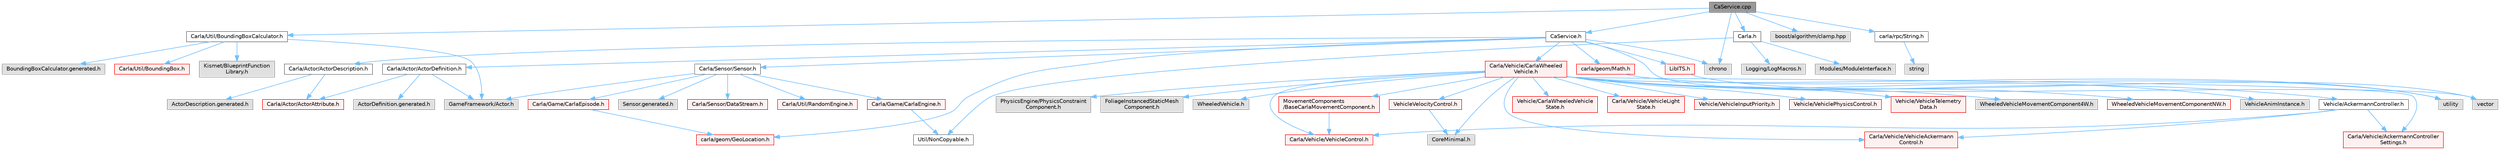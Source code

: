 digraph "CaService.cpp"
{
 // INTERACTIVE_SVG=YES
 // LATEX_PDF_SIZE
  bgcolor="transparent";
  edge [fontname=Helvetica,fontsize=10,labelfontname=Helvetica,labelfontsize=10];
  node [fontname=Helvetica,fontsize=10,shape=box,height=0.2,width=0.4];
  Node1 [id="Node000001",label="CaService.cpp",height=0.2,width=0.4,color="gray40", fillcolor="grey60", style="filled", fontcolor="black",tooltip=" "];
  Node1 -> Node2 [id="edge1_Node000001_Node000002",color="steelblue1",style="solid",tooltip=" "];
  Node2 [id="Node000002",label="Carla.h",height=0.2,width=0.4,color="grey40", fillcolor="white", style="filled",URL="$d7/d7d/Carla_8h.html",tooltip=" "];
  Node2 -> Node3 [id="edge2_Node000002_Node000003",color="steelblue1",style="solid",tooltip=" "];
  Node3 [id="Node000003",label="Util/NonCopyable.h",height=0.2,width=0.4,color="grey40", fillcolor="white", style="filled",URL="$d4/d57/Unreal_2CarlaUE4_2Plugins_2Carla_2Source_2Carla_2Util_2NonCopyable_8h.html",tooltip=" "];
  Node2 -> Node4 [id="edge3_Node000002_Node000004",color="steelblue1",style="solid",tooltip=" "];
  Node4 [id="Node000004",label="Logging/LogMacros.h",height=0.2,width=0.4,color="grey60", fillcolor="#E0E0E0", style="filled",tooltip=" "];
  Node2 -> Node5 [id="edge4_Node000002_Node000005",color="steelblue1",style="solid",tooltip=" "];
  Node5 [id="Node000005",label="Modules/ModuleInterface.h",height=0.2,width=0.4,color="grey60", fillcolor="#E0E0E0", style="filled",tooltip=" "];
  Node1 -> Node6 [id="edge5_Node000001_Node000006",color="steelblue1",style="solid",tooltip=" "];
  Node6 [id="Node000006",label="CaService.h",height=0.2,width=0.4,color="grey40", fillcolor="white", style="filled",URL="$df/dd8/CaService_8h.html",tooltip=" "];
  Node6 -> Node7 [id="edge6_Node000006_Node000007",color="steelblue1",style="solid",tooltip=" "];
  Node7 [id="Node000007",label="Carla/Sensor/Sensor.h",height=0.2,width=0.4,color="grey40", fillcolor="white", style="filled",URL="$d7/d7d/Unreal_2CarlaUE4_2Plugins_2Carla_2Source_2Carla_2Sensor_2Sensor_8h.html",tooltip=" "];
  Node7 -> Node8 [id="edge7_Node000007_Node000008",color="steelblue1",style="solid",tooltip=" "];
  Node8 [id="Node000008",label="Carla/Game/CarlaEpisode.h",height=0.2,width=0.4,color="red", fillcolor="#FFF0F0", style="filled",URL="$de/db8/CarlaEpisode_8h.html",tooltip=" "];
  Node8 -> Node117 [id="edge8_Node000008_Node000117",color="steelblue1",style="solid",tooltip=" "];
  Node117 [id="Node000117",label="carla/geom/GeoLocation.h",height=0.2,width=0.4,color="red", fillcolor="#FFF0F0", style="filled",URL="$d7/d86/GeoLocation_8h.html",tooltip=" "];
  Node7 -> Node82 [id="edge9_Node000007_Node000082",color="steelblue1",style="solid",tooltip=" "];
  Node82 [id="Node000082",label="Carla/Sensor/DataStream.h",height=0.2,width=0.4,color="red", fillcolor="#FFF0F0", style="filled",URL="$da/dd9/DataStream_8h.html",tooltip=" "];
  Node7 -> Node330 [id="edge10_Node000007_Node000330",color="steelblue1",style="solid",tooltip=" "];
  Node330 [id="Node000330",label="Carla/Util/RandomEngine.h",height=0.2,width=0.4,color="red", fillcolor="#FFF0F0", style="filled",URL="$d6/daa/RandomEngine_8h.html",tooltip=" "];
  Node7 -> Node333 [id="edge11_Node000007_Node000333",color="steelblue1",style="solid",tooltip=" "];
  Node333 [id="Node000333",label="Carla/Game/CarlaEngine.h",height=0.2,width=0.4,color="red", fillcolor="#FFF0F0", style="filled",URL="$d0/d11/CarlaEngine_8h.html",tooltip=" "];
  Node333 -> Node3 [id="edge12_Node000333_Node000003",color="steelblue1",style="solid",tooltip=" "];
  Node7 -> Node17 [id="edge13_Node000007_Node000017",color="steelblue1",style="solid",tooltip=" "];
  Node17 [id="Node000017",label="GameFramework/Actor.h",height=0.2,width=0.4,color="grey60", fillcolor="#E0E0E0", style="filled",tooltip=" "];
  Node7 -> Node338 [id="edge14_Node000007_Node000338",color="steelblue1",style="solid",tooltip=" "];
  Node338 [id="Node000338",label="Sensor.generated.h",height=0.2,width=0.4,color="grey60", fillcolor="#E0E0E0", style="filled",tooltip=" "];
  Node6 -> Node10 [id="edge15_Node000006_Node000010",color="steelblue1",style="solid",tooltip=" "];
  Node10 [id="Node000010",label="Carla/Actor/ActorDefinition.h",height=0.2,width=0.4,color="grey40", fillcolor="white", style="filled",URL="$d0/d65/Unreal_2CarlaUE4_2Plugins_2Carla_2Source_2Carla_2Actor_2ActorDefinition_8h.html",tooltip=" "];
  Node10 -> Node11 [id="edge16_Node000010_Node000011",color="steelblue1",style="solid",tooltip=" "];
  Node11 [id="Node000011",label="Carla/Actor/ActorAttribute.h",height=0.2,width=0.4,color="red", fillcolor="#FFF0F0", style="filled",URL="$d6/d1a/Unreal_2CarlaUE4_2Plugins_2Carla_2Source_2Carla_2Actor_2ActorAttribute_8h.html",tooltip=" "];
  Node10 -> Node17 [id="edge17_Node000010_Node000017",color="steelblue1",style="solid",tooltip=" "];
  Node10 -> Node18 [id="edge18_Node000010_Node000018",color="steelblue1",style="solid",tooltip=" "];
  Node18 [id="Node000018",label="ActorDefinition.generated.h",height=0.2,width=0.4,color="grey60", fillcolor="#E0E0E0", style="filled",tooltip=" "];
  Node6 -> Node19 [id="edge19_Node000006_Node000019",color="steelblue1",style="solid",tooltip=" "];
  Node19 [id="Node000019",label="Carla/Actor/ActorDescription.h",height=0.2,width=0.4,color="grey40", fillcolor="white", style="filled",URL="$d4/de6/Unreal_2CarlaUE4_2Plugins_2Carla_2Source_2Carla_2Actor_2ActorDescription_8h.html",tooltip=" "];
  Node19 -> Node11 [id="edge20_Node000019_Node000011",color="steelblue1",style="solid",tooltip=" "];
  Node19 -> Node20 [id="edge21_Node000019_Node000020",color="steelblue1",style="solid",tooltip=" "];
  Node20 [id="Node000020",label="ActorDescription.generated.h",height=0.2,width=0.4,color="grey60", fillcolor="#E0E0E0", style="filled",tooltip=" "];
  Node6 -> Node169 [id="edge22_Node000006_Node000169",color="steelblue1",style="solid",tooltip=" "];
  Node169 [id="Node000169",label="Carla/Vehicle/CarlaWheeled\lVehicle.h",height=0.2,width=0.4,color="red", fillcolor="#FFF0F0", style="filled",URL="$d3/d00/CarlaWheeledVehicle_8h.html",tooltip=" "];
  Node169 -> Node170 [id="edge23_Node000169_Node000170",color="steelblue1",style="solid",tooltip=" "];
  Node170 [id="Node000170",label="WheeledVehicle.h",height=0.2,width=0.4,color="grey60", fillcolor="#E0E0E0", style="filled",tooltip=" "];
  Node169 -> Node171 [id="edge24_Node000169_Node000171",color="steelblue1",style="solid",tooltip=" "];
  Node171 [id="Node000171",label="Vehicle/AckermannController.h",height=0.2,width=0.4,color="grey40", fillcolor="white", style="filled",URL="$d0/d4d/AckermannController_8h.html",tooltip=" "];
  Node171 -> Node68 [id="edge25_Node000171_Node000068",color="steelblue1",style="solid",tooltip=" "];
  Node68 [id="Node000068",label="Carla/Vehicle/AckermannController\lSettings.h",height=0.2,width=0.4,color="red", fillcolor="#FFF0F0", style="filled",URL="$df/d92/Unreal_2CarlaUE4_2Plugins_2Carla_2Source_2Carla_2Vehicle_2AckermannControllerSettings_8h.html",tooltip=" "];
  Node171 -> Node70 [id="edge26_Node000171_Node000070",color="steelblue1",style="solid",tooltip=" "];
  Node70 [id="Node000070",label="Carla/Vehicle/VehicleAckermann\lControl.h",height=0.2,width=0.4,color="red", fillcolor="#FFF0F0", style="filled",URL="$d7/d1a/Unreal_2CarlaUE4_2Plugins_2Carla_2Source_2Carla_2Vehicle_2VehicleAckermannControl_8h.html",tooltip=" "];
  Node171 -> Node72 [id="edge27_Node000171_Node000072",color="steelblue1",style="solid",tooltip=" "];
  Node72 [id="Node000072",label="Carla/Vehicle/VehicleControl.h",height=0.2,width=0.4,color="red", fillcolor="#FFF0F0", style="filled",URL="$d4/dbd/Unreal_2CarlaUE4_2Plugins_2Carla_2Source_2Carla_2Vehicle_2VehicleControl_8h.html",tooltip=" "];
  Node169 -> Node68 [id="edge28_Node000169_Node000068",color="steelblue1",style="solid",tooltip=" "];
  Node169 -> Node172 [id="edge29_Node000169_Node000172",color="steelblue1",style="solid",tooltip=" "];
  Node172 [id="Node000172",label="Vehicle/CarlaWheeledVehicle\lState.h",height=0.2,width=0.4,color="red", fillcolor="#FFF0F0", style="filled",URL="$d7/dab/CarlaWheeledVehicleState_8h.html",tooltip=" "];
  Node169 -> Node70 [id="edge30_Node000169_Node000070",color="steelblue1",style="solid",tooltip=" "];
  Node169 -> Node72 [id="edge31_Node000169_Node000072",color="steelblue1",style="solid",tooltip=" "];
  Node169 -> Node74 [id="edge32_Node000169_Node000074",color="steelblue1",style="solid",tooltip=" "];
  Node74 [id="Node000074",label="Carla/Vehicle/VehicleLight\lState.h",height=0.2,width=0.4,color="red", fillcolor="#FFF0F0", style="filled",URL="$d6/d6c/Unreal_2CarlaUE4_2Plugins_2Carla_2Source_2Carla_2Vehicle_2VehicleLightState_8h.html",tooltip=" "];
  Node169 -> Node76 [id="edge33_Node000169_Node000076",color="steelblue1",style="solid",tooltip=" "];
  Node76 [id="Node000076",label="Vehicle/VehicleInputPriority.h",height=0.2,width=0.4,color="red", fillcolor="#FFF0F0", style="filled",URL="$db/d8b/VehicleInputPriority_8h.html",tooltip=" "];
  Node169 -> Node78 [id="edge34_Node000169_Node000078",color="steelblue1",style="solid",tooltip=" "];
  Node78 [id="Node000078",label="Vehicle/VehiclePhysicsControl.h",height=0.2,width=0.4,color="red", fillcolor="#FFF0F0", style="filled",URL="$d3/d90/Unreal_2CarlaUE4_2Plugins_2Carla_2Source_2Carla_2Vehicle_2VehiclePhysicsControl_8h.html",tooltip=" "];
  Node169 -> Node174 [id="edge35_Node000169_Node000174",color="steelblue1",style="solid",tooltip=" "];
  Node174 [id="Node000174",label="Vehicle/VehicleTelemetry\lData.h",height=0.2,width=0.4,color="red", fillcolor="#FFF0F0", style="filled",URL="$de/dcb/Unreal_2CarlaUE4_2Plugins_2Carla_2Source_2Carla_2Vehicle_2VehicleTelemetryData_8h.html",tooltip=" "];
  Node169 -> Node176 [id="edge36_Node000169_Node000176",color="steelblue1",style="solid",tooltip=" "];
  Node176 [id="Node000176",label="VehicleVelocityControl.h",height=0.2,width=0.4,color="red", fillcolor="#FFF0F0", style="filled",URL="$d6/df3/VehicleVelocityControl_8h.html",tooltip=" "];
  Node176 -> Node178 [id="edge37_Node000176_Node000178",color="steelblue1",style="solid",tooltip=" "];
  Node178 [id="Node000178",label="CoreMinimal.h",height=0.2,width=0.4,color="grey60", fillcolor="#E0E0E0", style="filled",tooltip=" "];
  Node169 -> Node180 [id="edge38_Node000169_Node000180",color="steelblue1",style="solid",tooltip=" "];
  Node180 [id="Node000180",label="WheeledVehicleMovementComponent4W.h",height=0.2,width=0.4,color="grey60", fillcolor="#E0E0E0", style="filled",tooltip=" "];
  Node169 -> Node181 [id="edge39_Node000169_Node000181",color="steelblue1",style="solid",tooltip=" "];
  Node181 [id="Node000181",label="WheeledVehicleMovementComponentNW.h",height=0.2,width=0.4,color="red", fillcolor="#FFF0F0", style="filled",URL="$d0/d34/WheeledVehicleMovementComponentNW_8h.html",tooltip=" "];
  Node169 -> Node185 [id="edge40_Node000169_Node000185",color="steelblue1",style="solid",tooltip=" "];
  Node185 [id="Node000185",label="VehicleAnimInstance.h",height=0.2,width=0.4,color="grey60", fillcolor="#E0E0E0", style="filled",tooltip=" "];
  Node169 -> Node186 [id="edge41_Node000169_Node000186",color="steelblue1",style="solid",tooltip=" "];
  Node186 [id="Node000186",label="PhysicsEngine/PhysicsConstraint\lComponent.h",height=0.2,width=0.4,color="grey60", fillcolor="#E0E0E0", style="filled",tooltip=" "];
  Node169 -> Node187 [id="edge42_Node000169_Node000187",color="steelblue1",style="solid",tooltip=" "];
  Node187 [id="Node000187",label="MovementComponents\l/BaseCarlaMovementComponent.h",height=0.2,width=0.4,color="red", fillcolor="#FFF0F0", style="filled",URL="$d6/d10/BaseCarlaMovementComponent_8h.html",tooltip=" "];
  Node187 -> Node72 [id="edge43_Node000187_Node000072",color="steelblue1",style="solid",tooltip=" "];
  Node169 -> Node190 [id="edge44_Node000169_Node000190",color="steelblue1",style="solid",tooltip=" "];
  Node190 [id="Node000190",label="FoliageInstancedStaticMesh\lComponent.h",height=0.2,width=0.4,color="grey60", fillcolor="#E0E0E0", style="filled",tooltip=" "];
  Node169 -> Node178 [id="edge45_Node000169_Node000178",color="steelblue1",style="solid",tooltip=" "];
  Node169 -> Node51 [id="edge46_Node000169_Node000051",color="steelblue1",style="solid",tooltip=" "];
  Node51 [id="Node000051",label="utility",height=0.2,width=0.4,color="grey60", fillcolor="#E0E0E0", style="filled",tooltip=" "];
  Node6 -> Node50 [id="edge47_Node000006_Node000050",color="steelblue1",style="solid",tooltip=" "];
  Node50 [id="Node000050",label="carla/geom/Math.h",height=0.2,width=0.4,color="red", fillcolor="#FFF0F0", style="filled",URL="$db/d8a/Math_8h.html",tooltip=" "];
  Node50 -> Node51 [id="edge48_Node000050_Node000051",color="steelblue1",style="solid",tooltip=" "];
  Node6 -> Node117 [id="edge49_Node000006_Node000117",color="steelblue1",style="solid",tooltip=" "];
  Node6 -> Node63 [id="edge50_Node000006_Node000063",color="steelblue1",style="solid",tooltip=" "];
  Node63 [id="Node000063",label="vector",height=0.2,width=0.4,color="grey60", fillcolor="#E0E0E0", style="filled",tooltip=" "];
  Node6 -> Node137 [id="edge51_Node000006_Node000137",color="steelblue1",style="solid",tooltip=" "];
  Node137 [id="Node000137",label="LibITS.h",height=0.2,width=0.4,color="red", fillcolor="#FFF0F0", style="filled",URL="$d3/d61/LibITS_8h.html",tooltip=" "];
  Node137 -> Node63 [id="edge52_Node000137_Node000063",color="steelblue1",style="solid",tooltip=" "];
  Node6 -> Node148 [id="edge53_Node000006_Node000148",color="steelblue1",style="solid",tooltip=" "];
  Node148 [id="Node000148",label="chrono",height=0.2,width=0.4,color="grey60", fillcolor="#E0E0E0", style="filled",tooltip=" "];
  Node1 -> Node339 [id="edge54_Node000001_Node000339",color="steelblue1",style="solid",tooltip=" "];
  Node339 [id="Node000339",label="boost/algorithm/clamp.hpp",height=0.2,width=0.4,color="grey60", fillcolor="#E0E0E0", style="filled",tooltip=" "];
  Node1 -> Node61 [id="edge55_Node000001_Node000061",color="steelblue1",style="solid",tooltip=" "];
  Node61 [id="Node000061",label="carla/rpc/String.h",height=0.2,width=0.4,color="grey40", fillcolor="white", style="filled",URL="$d3/d80/rpc_2String_8h.html",tooltip=" "];
  Node61 -> Node62 [id="edge56_Node000061_Node000062",color="steelblue1",style="solid",tooltip=" "];
  Node62 [id="Node000062",label="string",height=0.2,width=0.4,color="grey60", fillcolor="#E0E0E0", style="filled",tooltip=" "];
  Node1 -> Node340 [id="edge57_Node000001_Node000340",color="steelblue1",style="solid",tooltip=" "];
  Node340 [id="Node000340",label="Carla/Util/BoundingBoxCalculator.h",height=0.2,width=0.4,color="grey40", fillcolor="white", style="filled",URL="$d8/dca/BoundingBoxCalculator_8h.html",tooltip=" "];
  Node340 -> Node57 [id="edge58_Node000340_Node000057",color="steelblue1",style="solid",tooltip=" "];
  Node57 [id="Node000057",label="Carla/Util/BoundingBox.h",height=0.2,width=0.4,color="red", fillcolor="#FFF0F0", style="filled",URL="$d2/d62/Unreal_2CarlaUE4_2Plugins_2Carla_2Source_2Carla_2Util_2BoundingBox_8h.html",tooltip=" "];
  Node340 -> Node261 [id="edge59_Node000340_Node000261",color="steelblue1",style="solid",tooltip=" "];
  Node261 [id="Node000261",label="Kismet/BlueprintFunction\lLibrary.h",height=0.2,width=0.4,color="grey60", fillcolor="#E0E0E0", style="filled",tooltip=" "];
  Node340 -> Node17 [id="edge60_Node000340_Node000017",color="steelblue1",style="solid",tooltip=" "];
  Node340 -> Node341 [id="edge61_Node000340_Node000341",color="steelblue1",style="solid",tooltip=" "];
  Node341 [id="Node000341",label="BoundingBoxCalculator.generated.h",height=0.2,width=0.4,color="grey60", fillcolor="#E0E0E0", style="filled",tooltip=" "];
  Node1 -> Node148 [id="edge62_Node000001_Node000148",color="steelblue1",style="solid",tooltip=" "];
}
